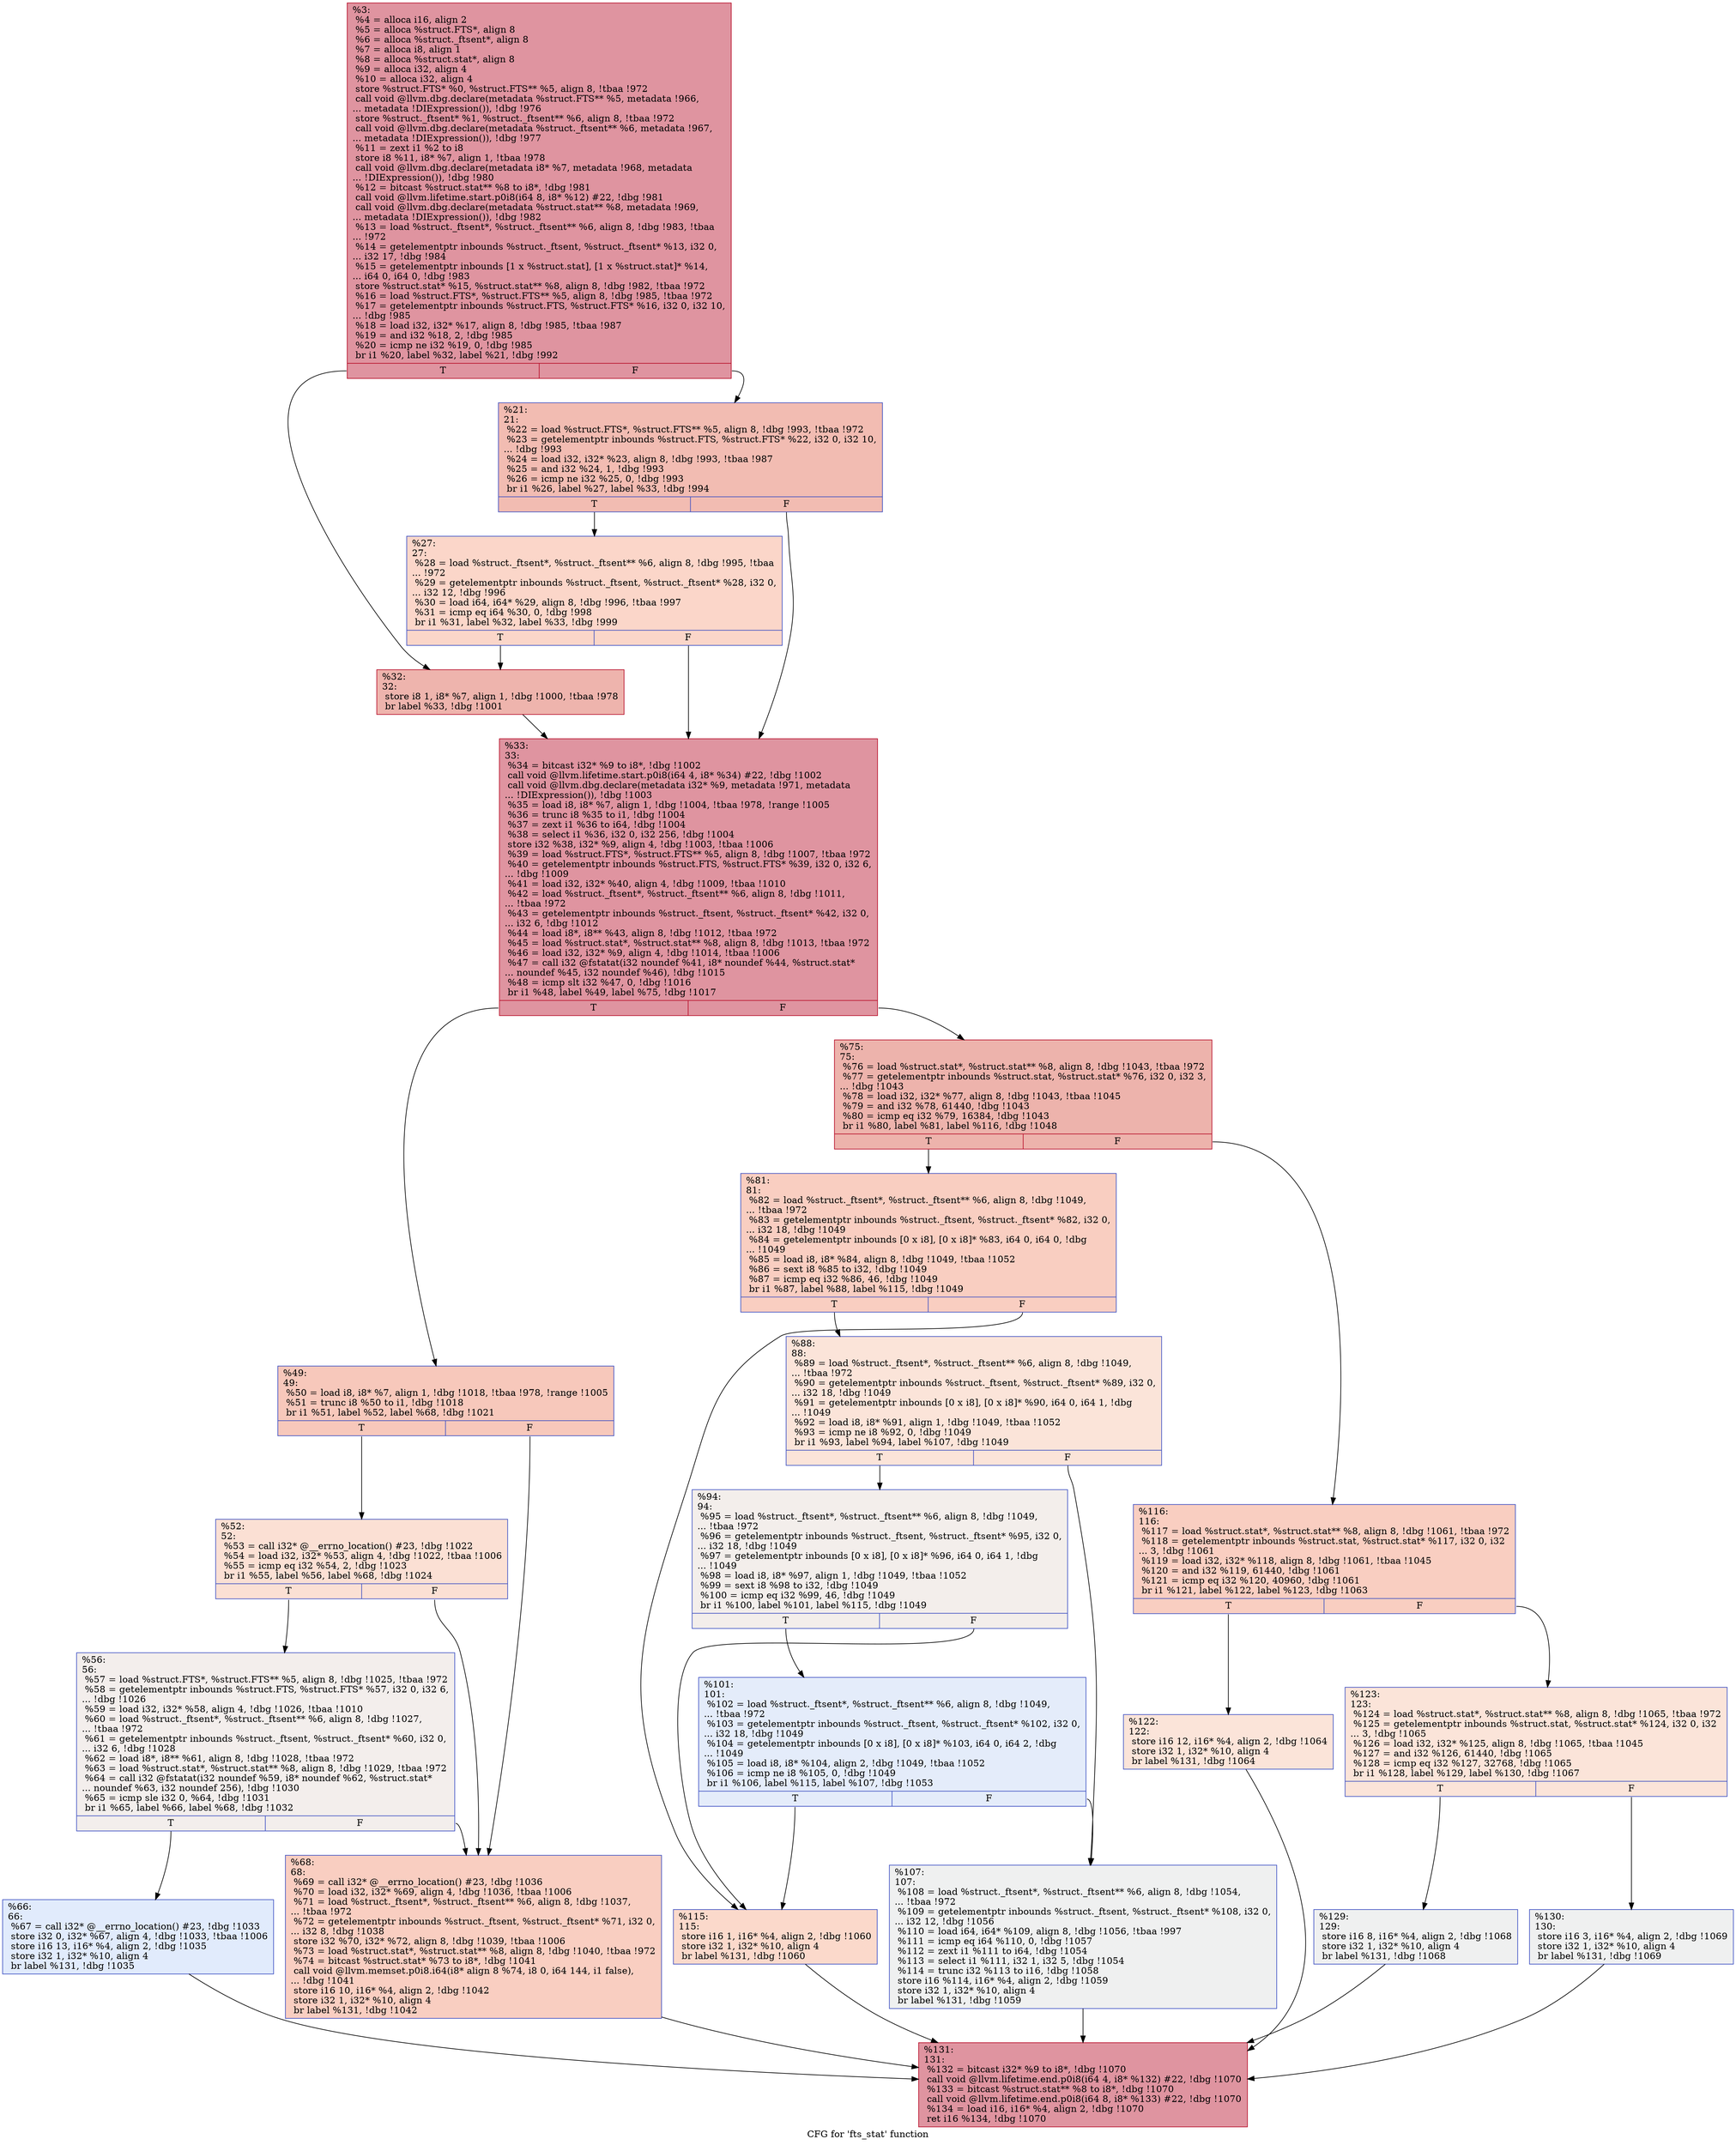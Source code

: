 digraph "CFG for 'fts_stat' function" {
	label="CFG for 'fts_stat' function";

	Node0x215f3b0 [shape=record,color="#b70d28ff", style=filled, fillcolor="#b70d2870",label="{%3:\l  %4 = alloca i16, align 2\l  %5 = alloca %struct.FTS*, align 8\l  %6 = alloca %struct._ftsent*, align 8\l  %7 = alloca i8, align 1\l  %8 = alloca %struct.stat*, align 8\l  %9 = alloca i32, align 4\l  %10 = alloca i32, align 4\l  store %struct.FTS* %0, %struct.FTS** %5, align 8, !tbaa !972\l  call void @llvm.dbg.declare(metadata %struct.FTS** %5, metadata !966,\l... metadata !DIExpression()), !dbg !976\l  store %struct._ftsent* %1, %struct._ftsent** %6, align 8, !tbaa !972\l  call void @llvm.dbg.declare(metadata %struct._ftsent** %6, metadata !967,\l... metadata !DIExpression()), !dbg !977\l  %11 = zext i1 %2 to i8\l  store i8 %11, i8* %7, align 1, !tbaa !978\l  call void @llvm.dbg.declare(metadata i8* %7, metadata !968, metadata\l... !DIExpression()), !dbg !980\l  %12 = bitcast %struct.stat** %8 to i8*, !dbg !981\l  call void @llvm.lifetime.start.p0i8(i64 8, i8* %12) #22, !dbg !981\l  call void @llvm.dbg.declare(metadata %struct.stat** %8, metadata !969,\l... metadata !DIExpression()), !dbg !982\l  %13 = load %struct._ftsent*, %struct._ftsent** %6, align 8, !dbg !983, !tbaa\l... !972\l  %14 = getelementptr inbounds %struct._ftsent, %struct._ftsent* %13, i32 0,\l... i32 17, !dbg !984\l  %15 = getelementptr inbounds [1 x %struct.stat], [1 x %struct.stat]* %14,\l... i64 0, i64 0, !dbg !983\l  store %struct.stat* %15, %struct.stat** %8, align 8, !dbg !982, !tbaa !972\l  %16 = load %struct.FTS*, %struct.FTS** %5, align 8, !dbg !985, !tbaa !972\l  %17 = getelementptr inbounds %struct.FTS, %struct.FTS* %16, i32 0, i32 10,\l... !dbg !985\l  %18 = load i32, i32* %17, align 8, !dbg !985, !tbaa !987\l  %19 = and i32 %18, 2, !dbg !985\l  %20 = icmp ne i32 %19, 0, !dbg !985\l  br i1 %20, label %32, label %21, !dbg !992\l|{<s0>T|<s1>F}}"];
	Node0x215f3b0:s0 -> Node0x215f5a0;
	Node0x215f3b0:s1 -> Node0x215f500;
	Node0x215f500 [shape=record,color="#3d50c3ff", style=filled, fillcolor="#e1675170",label="{%21:\l21:                                               \l  %22 = load %struct.FTS*, %struct.FTS** %5, align 8, !dbg !993, !tbaa !972\l  %23 = getelementptr inbounds %struct.FTS, %struct.FTS* %22, i32 0, i32 10,\l... !dbg !993\l  %24 = load i32, i32* %23, align 8, !dbg !993, !tbaa !987\l  %25 = and i32 %24, 1, !dbg !993\l  %26 = icmp ne i32 %25, 0, !dbg !993\l  br i1 %26, label %27, label %33, !dbg !994\l|{<s0>T|<s1>F}}"];
	Node0x215f500:s0 -> Node0x215f550;
	Node0x215f500:s1 -> Node0x215f5f0;
	Node0x215f550 [shape=record,color="#3d50c3ff", style=filled, fillcolor="#f6a38570",label="{%27:\l27:                                               \l  %28 = load %struct._ftsent*, %struct._ftsent** %6, align 8, !dbg !995, !tbaa\l... !972\l  %29 = getelementptr inbounds %struct._ftsent, %struct._ftsent* %28, i32 0,\l... i32 12, !dbg !996\l  %30 = load i64, i64* %29, align 8, !dbg !996, !tbaa !997\l  %31 = icmp eq i64 %30, 0, !dbg !998\l  br i1 %31, label %32, label %33, !dbg !999\l|{<s0>T|<s1>F}}"];
	Node0x215f550:s0 -> Node0x215f5a0;
	Node0x215f550:s1 -> Node0x215f5f0;
	Node0x215f5a0 [shape=record,color="#b70d28ff", style=filled, fillcolor="#d8564670",label="{%32:\l32:                                               \l  store i8 1, i8* %7, align 1, !dbg !1000, !tbaa !978\l  br label %33, !dbg !1001\l}"];
	Node0x215f5a0 -> Node0x215f5f0;
	Node0x215f5f0 [shape=record,color="#b70d28ff", style=filled, fillcolor="#b70d2870",label="{%33:\l33:                                               \l  %34 = bitcast i32* %9 to i8*, !dbg !1002\l  call void @llvm.lifetime.start.p0i8(i64 4, i8* %34) #22, !dbg !1002\l  call void @llvm.dbg.declare(metadata i32* %9, metadata !971, metadata\l... !DIExpression()), !dbg !1003\l  %35 = load i8, i8* %7, align 1, !dbg !1004, !tbaa !978, !range !1005\l  %36 = trunc i8 %35 to i1, !dbg !1004\l  %37 = zext i1 %36 to i64, !dbg !1004\l  %38 = select i1 %36, i32 0, i32 256, !dbg !1004\l  store i32 %38, i32* %9, align 4, !dbg !1003, !tbaa !1006\l  %39 = load %struct.FTS*, %struct.FTS** %5, align 8, !dbg !1007, !tbaa !972\l  %40 = getelementptr inbounds %struct.FTS, %struct.FTS* %39, i32 0, i32 6,\l... !dbg !1009\l  %41 = load i32, i32* %40, align 4, !dbg !1009, !tbaa !1010\l  %42 = load %struct._ftsent*, %struct._ftsent** %6, align 8, !dbg !1011,\l... !tbaa !972\l  %43 = getelementptr inbounds %struct._ftsent, %struct._ftsent* %42, i32 0,\l... i32 6, !dbg !1012\l  %44 = load i8*, i8** %43, align 8, !dbg !1012, !tbaa !972\l  %45 = load %struct.stat*, %struct.stat** %8, align 8, !dbg !1013, !tbaa !972\l  %46 = load i32, i32* %9, align 4, !dbg !1014, !tbaa !1006\l  %47 = call i32 @fstatat(i32 noundef %41, i8* noundef %44, %struct.stat*\l... noundef %45, i32 noundef %46), !dbg !1015\l  %48 = icmp slt i32 %47, 0, !dbg !1016\l  br i1 %48, label %49, label %75, !dbg !1017\l|{<s0>T|<s1>F}}"];
	Node0x215f5f0:s0 -> Node0x215f640;
	Node0x215f5f0:s1 -> Node0x215f7d0;
	Node0x215f640 [shape=record,color="#3d50c3ff", style=filled, fillcolor="#ed836670",label="{%49:\l49:                                               \l  %50 = load i8, i8* %7, align 1, !dbg !1018, !tbaa !978, !range !1005\l  %51 = trunc i8 %50 to i1, !dbg !1018\l  br i1 %51, label %52, label %68, !dbg !1021\l|{<s0>T|<s1>F}}"];
	Node0x215f640:s0 -> Node0x215f690;
	Node0x215f640:s1 -> Node0x215f780;
	Node0x215f690 [shape=record,color="#3d50c3ff", style=filled, fillcolor="#f7b99e70",label="{%52:\l52:                                               \l  %53 = call i32* @__errno_location() #23, !dbg !1022\l  %54 = load i32, i32* %53, align 4, !dbg !1022, !tbaa !1006\l  %55 = icmp eq i32 %54, 2, !dbg !1023\l  br i1 %55, label %56, label %68, !dbg !1024\l|{<s0>T|<s1>F}}"];
	Node0x215f690:s0 -> Node0x215f6e0;
	Node0x215f690:s1 -> Node0x215f780;
	Node0x215f6e0 [shape=record,color="#3d50c3ff", style=filled, fillcolor="#e3d9d370",label="{%56:\l56:                                               \l  %57 = load %struct.FTS*, %struct.FTS** %5, align 8, !dbg !1025, !tbaa !972\l  %58 = getelementptr inbounds %struct.FTS, %struct.FTS* %57, i32 0, i32 6,\l... !dbg !1026\l  %59 = load i32, i32* %58, align 4, !dbg !1026, !tbaa !1010\l  %60 = load %struct._ftsent*, %struct._ftsent** %6, align 8, !dbg !1027,\l... !tbaa !972\l  %61 = getelementptr inbounds %struct._ftsent, %struct._ftsent* %60, i32 0,\l... i32 6, !dbg !1028\l  %62 = load i8*, i8** %61, align 8, !dbg !1028, !tbaa !972\l  %63 = load %struct.stat*, %struct.stat** %8, align 8, !dbg !1029, !tbaa !972\l  %64 = call i32 @fstatat(i32 noundef %59, i8* noundef %62, %struct.stat*\l... noundef %63, i32 noundef 256), !dbg !1030\l  %65 = icmp sle i32 0, %64, !dbg !1031\l  br i1 %65, label %66, label %68, !dbg !1032\l|{<s0>T|<s1>F}}"];
	Node0x215f6e0:s0 -> Node0x215f730;
	Node0x215f6e0:s1 -> Node0x215f780;
	Node0x215f730 [shape=record,color="#3d50c3ff", style=filled, fillcolor="#bbd1f870",label="{%66:\l66:                                               \l  %67 = call i32* @__errno_location() #23, !dbg !1033\l  store i32 0, i32* %67, align 4, !dbg !1033, !tbaa !1006\l  store i16 13, i16* %4, align 2, !dbg !1035\l  store i32 1, i32* %10, align 4\l  br label %131, !dbg !1035\l}"];
	Node0x215f730 -> Node0x215fb90;
	Node0x215f780 [shape=record,color="#3d50c3ff", style=filled, fillcolor="#f2907270",label="{%68:\l68:                                               \l  %69 = call i32* @__errno_location() #23, !dbg !1036\l  %70 = load i32, i32* %69, align 4, !dbg !1036, !tbaa !1006\l  %71 = load %struct._ftsent*, %struct._ftsent** %6, align 8, !dbg !1037,\l... !tbaa !972\l  %72 = getelementptr inbounds %struct._ftsent, %struct._ftsent* %71, i32 0,\l... i32 8, !dbg !1038\l  store i32 %70, i32* %72, align 8, !dbg !1039, !tbaa !1006\l  %73 = load %struct.stat*, %struct.stat** %8, align 8, !dbg !1040, !tbaa !972\l  %74 = bitcast %struct.stat* %73 to i8*, !dbg !1041\l  call void @llvm.memset.p0i8.i64(i8* align 8 %74, i8 0, i64 144, i1 false),\l... !dbg !1041\l  store i16 10, i16* %4, align 2, !dbg !1042\l  store i32 1, i32* %10, align 4\l  br label %131, !dbg !1042\l}"];
	Node0x215f780 -> Node0x215fb90;
	Node0x215f7d0 [shape=record,color="#b70d28ff", style=filled, fillcolor="#d6524470",label="{%75:\l75:                                               \l  %76 = load %struct.stat*, %struct.stat** %8, align 8, !dbg !1043, !tbaa !972\l  %77 = getelementptr inbounds %struct.stat, %struct.stat* %76, i32 0, i32 3,\l... !dbg !1043\l  %78 = load i32, i32* %77, align 8, !dbg !1043, !tbaa !1045\l  %79 = and i32 %78, 61440, !dbg !1043\l  %80 = icmp eq i32 %79, 16384, !dbg !1043\l  br i1 %80, label %81, label %116, !dbg !1048\l|{<s0>T|<s1>F}}"];
	Node0x215f7d0:s0 -> Node0x215f820;
	Node0x215f7d0:s1 -> Node0x215fa00;
	Node0x215f820 [shape=record,color="#3d50c3ff", style=filled, fillcolor="#f2907270",label="{%81:\l81:                                               \l  %82 = load %struct._ftsent*, %struct._ftsent** %6, align 8, !dbg !1049,\l... !tbaa !972\l  %83 = getelementptr inbounds %struct._ftsent, %struct._ftsent* %82, i32 0,\l... i32 18, !dbg !1049\l  %84 = getelementptr inbounds [0 x i8], [0 x i8]* %83, i64 0, i64 0, !dbg\l... !1049\l  %85 = load i8, i8* %84, align 8, !dbg !1049, !tbaa !1052\l  %86 = sext i8 %85 to i32, !dbg !1049\l  %87 = icmp eq i32 %86, 46, !dbg !1049\l  br i1 %87, label %88, label %115, !dbg !1049\l|{<s0>T|<s1>F}}"];
	Node0x215f820:s0 -> Node0x215f870;
	Node0x215f820:s1 -> Node0x215f9b0;
	Node0x215f870 [shape=record,color="#3d50c3ff", style=filled, fillcolor="#f5c1a970",label="{%88:\l88:                                               \l  %89 = load %struct._ftsent*, %struct._ftsent** %6, align 8, !dbg !1049,\l... !tbaa !972\l  %90 = getelementptr inbounds %struct._ftsent, %struct._ftsent* %89, i32 0,\l... i32 18, !dbg !1049\l  %91 = getelementptr inbounds [0 x i8], [0 x i8]* %90, i64 0, i64 1, !dbg\l... !1049\l  %92 = load i8, i8* %91, align 1, !dbg !1049, !tbaa !1052\l  %93 = icmp ne i8 %92, 0, !dbg !1049\l  br i1 %93, label %94, label %107, !dbg !1049\l|{<s0>T|<s1>F}}"];
	Node0x215f870:s0 -> Node0x215f8c0;
	Node0x215f870:s1 -> Node0x215f960;
	Node0x215f8c0 [shape=record,color="#3d50c3ff", style=filled, fillcolor="#e5d8d170",label="{%94:\l94:                                               \l  %95 = load %struct._ftsent*, %struct._ftsent** %6, align 8, !dbg !1049,\l... !tbaa !972\l  %96 = getelementptr inbounds %struct._ftsent, %struct._ftsent* %95, i32 0,\l... i32 18, !dbg !1049\l  %97 = getelementptr inbounds [0 x i8], [0 x i8]* %96, i64 0, i64 1, !dbg\l... !1049\l  %98 = load i8, i8* %97, align 1, !dbg !1049, !tbaa !1052\l  %99 = sext i8 %98 to i32, !dbg !1049\l  %100 = icmp eq i32 %99, 46, !dbg !1049\l  br i1 %100, label %101, label %115, !dbg !1049\l|{<s0>T|<s1>F}}"];
	Node0x215f8c0:s0 -> Node0x215f910;
	Node0x215f8c0:s1 -> Node0x215f9b0;
	Node0x215f910 [shape=record,color="#3d50c3ff", style=filled, fillcolor="#c1d4f470",label="{%101:\l101:                                              \l  %102 = load %struct._ftsent*, %struct._ftsent** %6, align 8, !dbg !1049,\l... !tbaa !972\l  %103 = getelementptr inbounds %struct._ftsent, %struct._ftsent* %102, i32 0,\l... i32 18, !dbg !1049\l  %104 = getelementptr inbounds [0 x i8], [0 x i8]* %103, i64 0, i64 2, !dbg\l... !1049\l  %105 = load i8, i8* %104, align 2, !dbg !1049, !tbaa !1052\l  %106 = icmp ne i8 %105, 0, !dbg !1049\l  br i1 %106, label %115, label %107, !dbg !1053\l|{<s0>T|<s1>F}}"];
	Node0x215f910:s0 -> Node0x215f9b0;
	Node0x215f910:s1 -> Node0x215f960;
	Node0x215f960 [shape=record,color="#3d50c3ff", style=filled, fillcolor="#dbdcde70",label="{%107:\l107:                                              \l  %108 = load %struct._ftsent*, %struct._ftsent** %6, align 8, !dbg !1054,\l... !tbaa !972\l  %109 = getelementptr inbounds %struct._ftsent, %struct._ftsent* %108, i32 0,\l... i32 12, !dbg !1056\l  %110 = load i64, i64* %109, align 8, !dbg !1056, !tbaa !997\l  %111 = icmp eq i64 %110, 0, !dbg !1057\l  %112 = zext i1 %111 to i64, !dbg !1054\l  %113 = select i1 %111, i32 1, i32 5, !dbg !1054\l  %114 = trunc i32 %113 to i16, !dbg !1058\l  store i16 %114, i16* %4, align 2, !dbg !1059\l  store i32 1, i32* %10, align 4\l  br label %131, !dbg !1059\l}"];
	Node0x215f960 -> Node0x215fb90;
	Node0x215f9b0 [shape=record,color="#3d50c3ff", style=filled, fillcolor="#f7a88970",label="{%115:\l115:                                              \l  store i16 1, i16* %4, align 2, !dbg !1060\l  store i32 1, i32* %10, align 4\l  br label %131, !dbg !1060\l}"];
	Node0x215f9b0 -> Node0x215fb90;
	Node0x215fa00 [shape=record,color="#3d50c3ff", style=filled, fillcolor="#f2907270",label="{%116:\l116:                                              \l  %117 = load %struct.stat*, %struct.stat** %8, align 8, !dbg !1061, !tbaa !972\l  %118 = getelementptr inbounds %struct.stat, %struct.stat* %117, i32 0, i32\l... 3, !dbg !1061\l  %119 = load i32, i32* %118, align 8, !dbg !1061, !tbaa !1045\l  %120 = and i32 %119, 61440, !dbg !1061\l  %121 = icmp eq i32 %120, 40960, !dbg !1061\l  br i1 %121, label %122, label %123, !dbg !1063\l|{<s0>T|<s1>F}}"];
	Node0x215fa00:s0 -> Node0x215fa50;
	Node0x215fa00:s1 -> Node0x215faa0;
	Node0x215fa50 [shape=record,color="#3d50c3ff", style=filled, fillcolor="#f5c1a970",label="{%122:\l122:                                              \l  store i16 12, i16* %4, align 2, !dbg !1064\l  store i32 1, i32* %10, align 4\l  br label %131, !dbg !1064\l}"];
	Node0x215fa50 -> Node0x215fb90;
	Node0x215faa0 [shape=record,color="#3d50c3ff", style=filled, fillcolor="#f5c1a970",label="{%123:\l123:                                              \l  %124 = load %struct.stat*, %struct.stat** %8, align 8, !dbg !1065, !tbaa !972\l  %125 = getelementptr inbounds %struct.stat, %struct.stat* %124, i32 0, i32\l... 3, !dbg !1065\l  %126 = load i32, i32* %125, align 8, !dbg !1065, !tbaa !1045\l  %127 = and i32 %126, 61440, !dbg !1065\l  %128 = icmp eq i32 %127, 32768, !dbg !1065\l  br i1 %128, label %129, label %130, !dbg !1067\l|{<s0>T|<s1>F}}"];
	Node0x215faa0:s0 -> Node0x215faf0;
	Node0x215faa0:s1 -> Node0x215fb40;
	Node0x215faf0 [shape=record,color="#3d50c3ff", style=filled, fillcolor="#dbdcde70",label="{%129:\l129:                                              \l  store i16 8, i16* %4, align 2, !dbg !1068\l  store i32 1, i32* %10, align 4\l  br label %131, !dbg !1068\l}"];
	Node0x215faf0 -> Node0x215fb90;
	Node0x215fb40 [shape=record,color="#3d50c3ff", style=filled, fillcolor="#dbdcde70",label="{%130:\l130:                                              \l  store i16 3, i16* %4, align 2, !dbg !1069\l  store i32 1, i32* %10, align 4\l  br label %131, !dbg !1069\l}"];
	Node0x215fb40 -> Node0x215fb90;
	Node0x215fb90 [shape=record,color="#b70d28ff", style=filled, fillcolor="#b70d2870",label="{%131:\l131:                                              \l  %132 = bitcast i32* %9 to i8*, !dbg !1070\l  call void @llvm.lifetime.end.p0i8(i64 4, i8* %132) #22, !dbg !1070\l  %133 = bitcast %struct.stat** %8 to i8*, !dbg !1070\l  call void @llvm.lifetime.end.p0i8(i64 8, i8* %133) #22, !dbg !1070\l  %134 = load i16, i16* %4, align 2, !dbg !1070\l  ret i16 %134, !dbg !1070\l}"];
}
